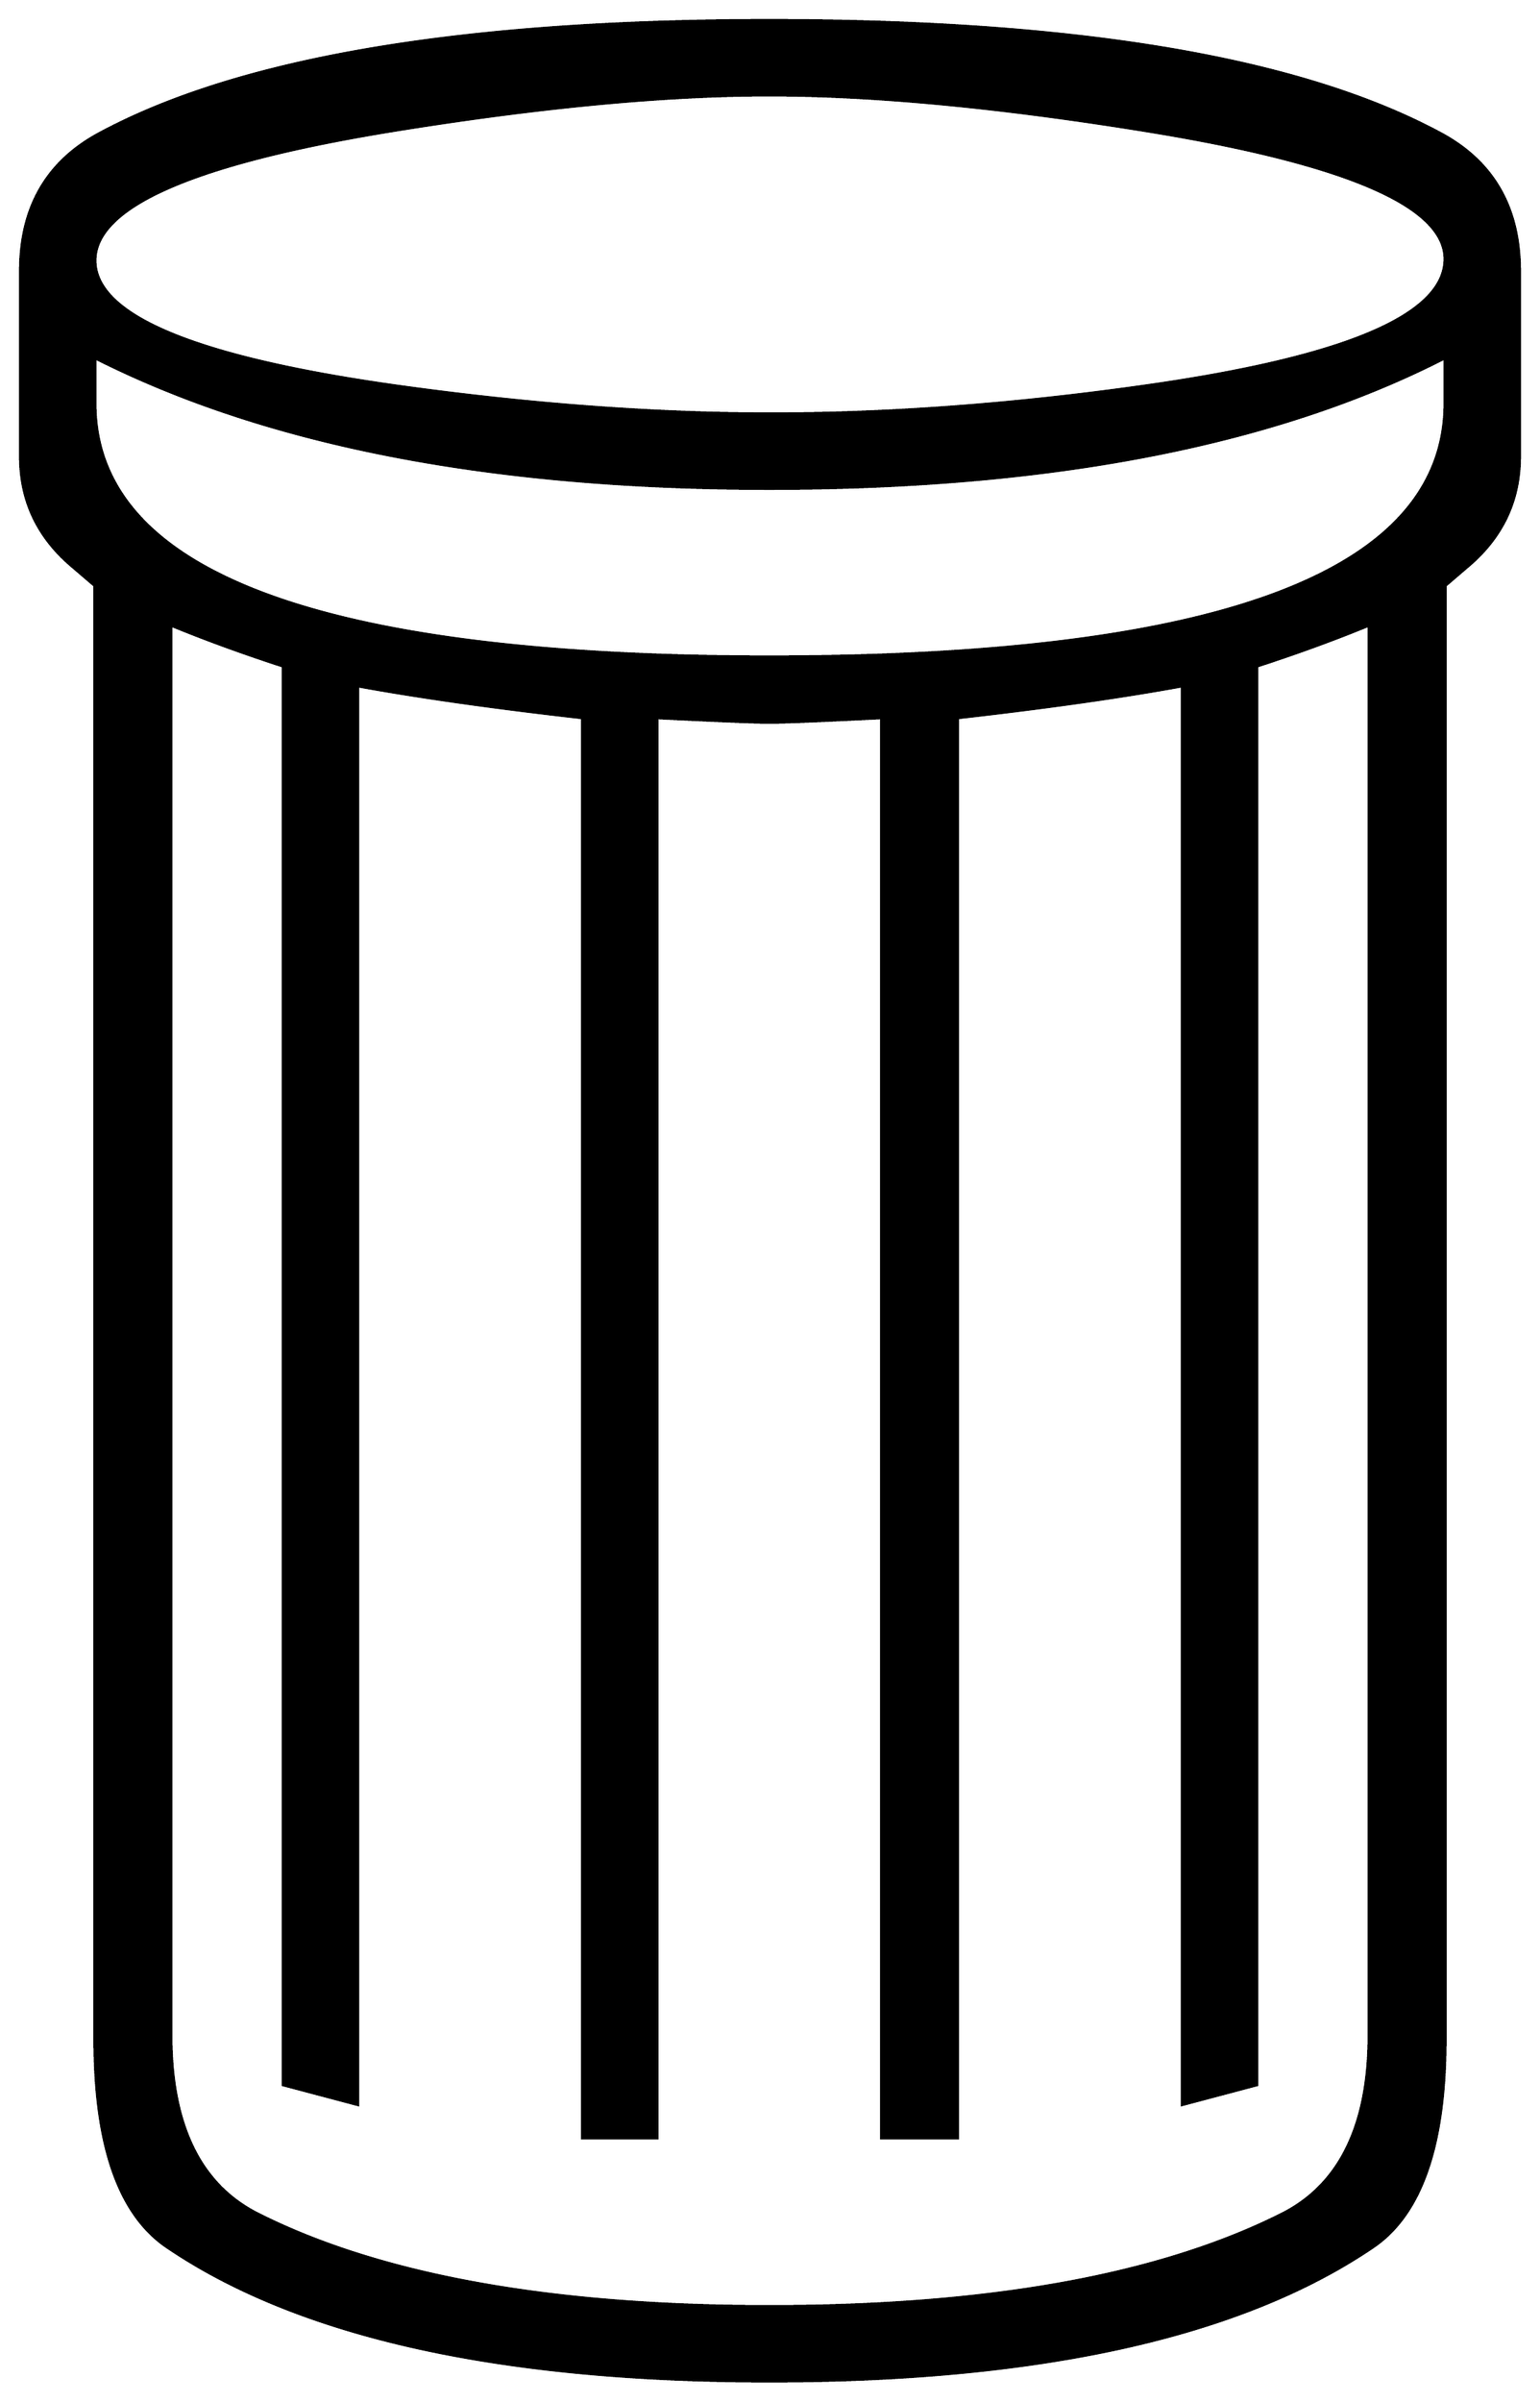 


\begin{tikzpicture}[y=0.80pt, x=0.80pt, yscale=-1.0, xscale=1.0, inner sep=0pt, outer sep=0pt]
\begin{scope}[shift={(100.0,1864.0)},nonzero rule]
  \path[draw=.,fill=.,line width=1.600pt] (1160.0,-1230.0) ..
    controls (1160.0,-1200.667) and (1148.333,-1176.333) ..
    (1125.0,-1157.0) .. controls (1120.333,-1153.0) and
    (1115.667,-1149.0) .. (1111.0,-1145.0) -- (1111.0,-188.0) ..
    controls (1111.0,-118.0) and (1095.0,-72.333) ..
    (1063.0,-51.0) .. controls (976.333,7.667) and (844.0,37.0) ..
    (666.0,37.0) .. controls (488.667,37.0) and (356.667,7.667) ..
    (270.0,-51.0) .. controls (238.0,-72.333) and (222.0,-118.0)
    .. (222.0,-188.0) -- (222.0,-1145.0) .. controls
    (217.333,-1149.0) and (212.667,-1153.0) .. (208.0,-1157.0) ..
    controls (184.667,-1176.333) and (173.0,-1200.667) ..
    (173.0,-1230.0) -- (173.0,-1352.0) .. controls
    (173.0,-1393.333) and (190.0,-1423.333) .. (224.0,-1442.0) ..
    controls (316.0,-1492.0) and (463.333,-1517.0) ..
    (666.0,-1517.0) .. controls (869.333,-1517.0) and
    (1017.0,-1492.0) .. (1109.0,-1442.0) .. controls
    (1143.0,-1423.333) and (1160.0,-1393.333) .. (1160.0,-1352.0) --
    (1160.0,-1230.0) -- cycle(1111.0,-1360.0) .. controls
    (1111.0,-1395.333) and (1044.333,-1423.667) .. (911.0,-1445.0) ..
    controls (815.667,-1460.333) and (734.0,-1468.0) ..
    (666.0,-1468.0) .. controls (598.0,-1468.0) and
    (516.333,-1460.333) .. (421.0,-1445.0) .. controls
    (288.333,-1423.667) and (222.0,-1395.0) .. (222.0,-1359.0) ..
    controls (222.0,-1322.333) and (289.0,-1294.667) ..
    (423.0,-1276.0) .. controls (509.667,-1264.0) and
    (591.0,-1258.0) .. (667.0,-1258.0) .. controls
    (744.333,-1258.0) and (825.667,-1264.0) .. (911.0,-1276.0) ..
    controls (1044.333,-1294.667) and (1111.0,-1322.667) ..
    (1111.0,-1360.0) -- cycle(1111.0,-1265.0) --
    (1111.0,-1295.0) .. controls (999.0,-1237.667) and
    (850.667,-1209.0) .. (666.0,-1209.0) .. controls
    (483.333,-1209.0) and (335.333,-1237.667) .. (222.0,-1295.0) --
    (222.0,-1265.0) .. controls (222.0,-1153.667) and
    (370.0,-1098.0) .. (666.0,-1098.0) .. controls
    (962.667,-1098.0) and (1111.0,-1153.667) .. (1111.0,-1265.0) --
    cycle(1061.0,-191.0) -- (1061.0,-1119.0) .. controls
    (1038.333,-1109.667) and (1013.667,-1100.667) .. (987.0,-1092.0) --
    (987.0,-158.0) -- (938.0,-145.0) -- (938.0,-1079.0) ..
    controls (898.0,-1071.667) and (848.667,-1064.667) ..
    (790.0,-1058.0) -- (790.0,-123.0) -- (740.0,-123.0) --
    (740.0,-1058.0) .. controls (700.0,-1056.0) and
    (675.333,-1055.0) .. (666.0,-1055.0) .. controls
    (657.333,-1055.0) and (632.667,-1056.0) .. (592.0,-1058.0) --
    (592.0,-123.0) -- (543.0,-123.0) -- (543.0,-1058.0) ..
    controls (484.333,-1064.667) and (435.0,-1071.667) ..
    (395.0,-1079.0) -- (395.0,-145.0) -- (346.0,-158.0) --
    (346.0,-1092.0) .. controls (319.333,-1100.667) and
    (294.667,-1109.667) .. (272.0,-1119.0) -- (272.0,-191.0) ..
    controls (272.0,-131.667) and (291.0,-92.333) .. (329.0,-73.0)
    .. controls (409.667,-32.333) and (522.0,-12.0) .. (666.0,-12.0)
    .. controls (810.667,-12.0) and (923.333,-32.333) ..
    (1004.0,-73.0) .. controls (1042.0,-92.333) and
    (1061.0,-131.667) .. (1061.0,-191.0) -- cycle;
\end{scope}

\end{tikzpicture}

